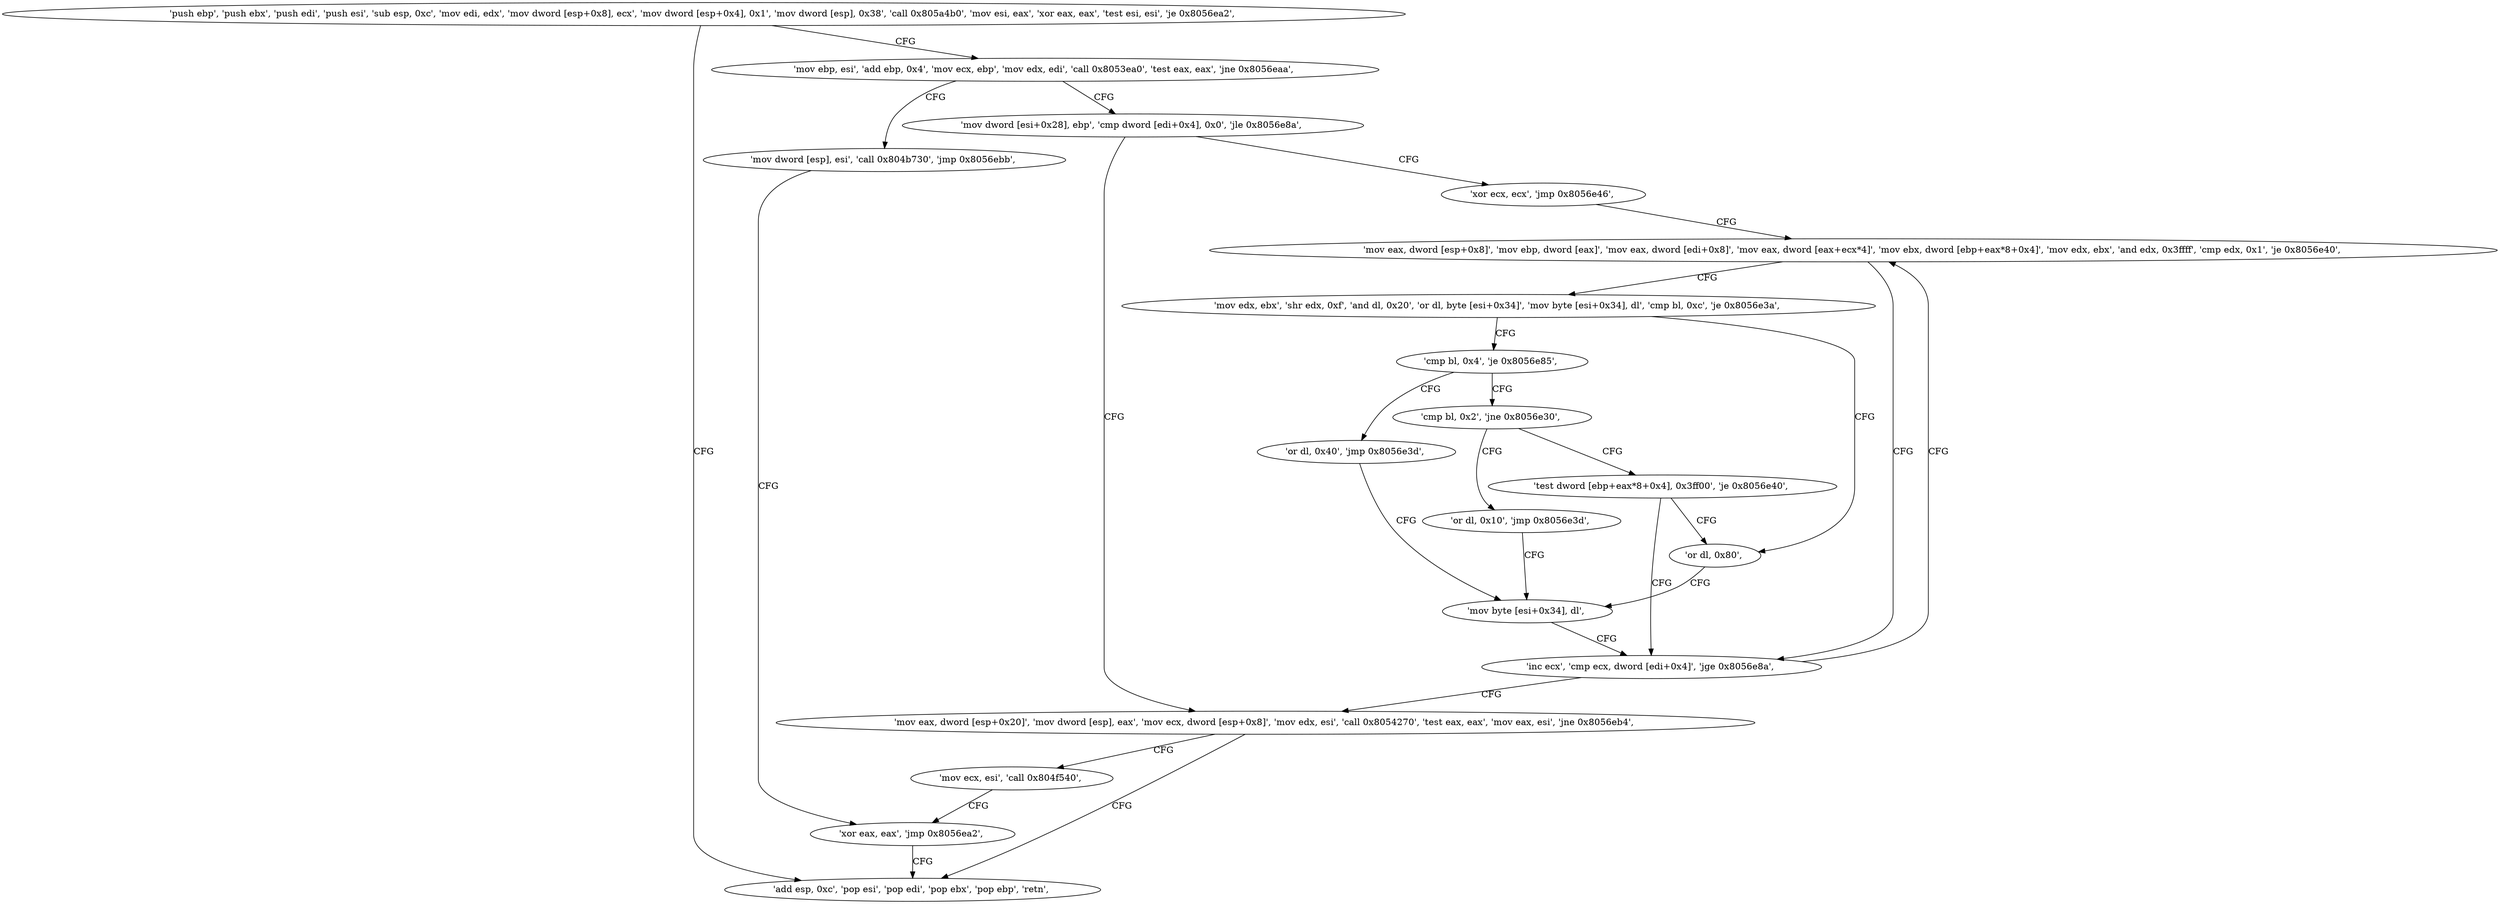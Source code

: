 digraph "func" {
"134573536" [label = "'push ebp', 'push ebx', 'push edi', 'push esi', 'sub esp, 0xc', 'mov edi, edx', 'mov dword [esp+0x8], ecx', 'mov dword [esp+0x4], 0x1', 'mov dword [esp], 0x38', 'call 0x805a4b0', 'mov esi, eax', 'xor eax, eax', 'test esi, esi', 'je 0x8056ea2', " ]
"134573730" [label = "'add esp, 0xc', 'pop esi', 'pop edi', 'pop ebx', 'pop ebp', 'retn', " ]
"134573581" [label = "'mov ebp, esi', 'add ebp, 0x4', 'mov ecx, ebp', 'mov edx, edi', 'call 0x8053ea0', 'test eax, eax', 'jne 0x8056eaa', " ]
"134573738" [label = "'mov dword [esp], esi', 'call 0x804b730', 'jmp 0x8056ebb', " ]
"134573603" [label = "'mov dword [esi+0x28], ebp', 'cmp dword [edi+0x4], 0x0', 'jle 0x8056e8a', " ]
"134573755" [label = "'xor eax, eax', 'jmp 0x8056ea2', " ]
"134573706" [label = "'mov eax, dword [esp+0x20]', 'mov dword [esp], eax', 'mov ecx, dword [esp+0x8]', 'mov edx, esi', 'call 0x8054270', 'test eax, eax', 'mov eax, esi', 'jne 0x8056eb4', " ]
"134573612" [label = "'xor ecx, ecx', 'jmp 0x8056e46', " ]
"134573748" [label = "'mov ecx, esi', 'call 0x804f540', " ]
"134573638" [label = "'mov eax, dword [esp+0x8]', 'mov ebp, dword [eax]', 'mov eax, dword [edi+0x8]', 'mov eax, dword [eax+ecx*4]', 'mov ebx, dword [ebp+eax*8+0x4]', 'mov edx, ebx', 'and edx, 0x3ffff', 'cmp edx, 0x1', 'je 0x8056e40', " ]
"134573632" [label = "'inc ecx', 'cmp ecx, dword [edi+0x4]', 'jge 0x8056e8a', " ]
"134573667" [label = "'mov edx, ebx', 'shr edx, 0xf', 'and dl, 0x20', 'or dl, byte [esi+0x34]', 'mov byte [esi+0x34], dl', 'cmp bl, 0xc', 'je 0x8056e3a', " ]
"134573626" [label = "'or dl, 0x80', " ]
"134573686" [label = "'cmp bl, 0x4', 'je 0x8056e85', " ]
"134573629" [label = "'mov byte [esi+0x34], dl', " ]
"134573701" [label = "'or dl, 0x40', 'jmp 0x8056e3d', " ]
"134573691" [label = "'cmp bl, 0x2', 'jne 0x8056e30', " ]
"134573616" [label = "'test dword [ebp+eax*8+0x4], 0x3ff00', 'je 0x8056e40', " ]
"134573696" [label = "'or dl, 0x10', 'jmp 0x8056e3d', " ]
"134573536" -> "134573730" [ label = "CFG" ]
"134573536" -> "134573581" [ label = "CFG" ]
"134573581" -> "134573738" [ label = "CFG" ]
"134573581" -> "134573603" [ label = "CFG" ]
"134573738" -> "134573755" [ label = "CFG" ]
"134573603" -> "134573706" [ label = "CFG" ]
"134573603" -> "134573612" [ label = "CFG" ]
"134573755" -> "134573730" [ label = "CFG" ]
"134573706" -> "134573748" [ label = "CFG" ]
"134573706" -> "134573730" [ label = "CFG" ]
"134573612" -> "134573638" [ label = "CFG" ]
"134573748" -> "134573755" [ label = "CFG" ]
"134573638" -> "134573632" [ label = "CFG" ]
"134573638" -> "134573667" [ label = "CFG" ]
"134573632" -> "134573706" [ label = "CFG" ]
"134573632" -> "134573638" [ label = "CFG" ]
"134573667" -> "134573626" [ label = "CFG" ]
"134573667" -> "134573686" [ label = "CFG" ]
"134573626" -> "134573629" [ label = "CFG" ]
"134573686" -> "134573701" [ label = "CFG" ]
"134573686" -> "134573691" [ label = "CFG" ]
"134573629" -> "134573632" [ label = "CFG" ]
"134573701" -> "134573629" [ label = "CFG" ]
"134573691" -> "134573616" [ label = "CFG" ]
"134573691" -> "134573696" [ label = "CFG" ]
"134573616" -> "134573632" [ label = "CFG" ]
"134573616" -> "134573626" [ label = "CFG" ]
"134573696" -> "134573629" [ label = "CFG" ]
}
